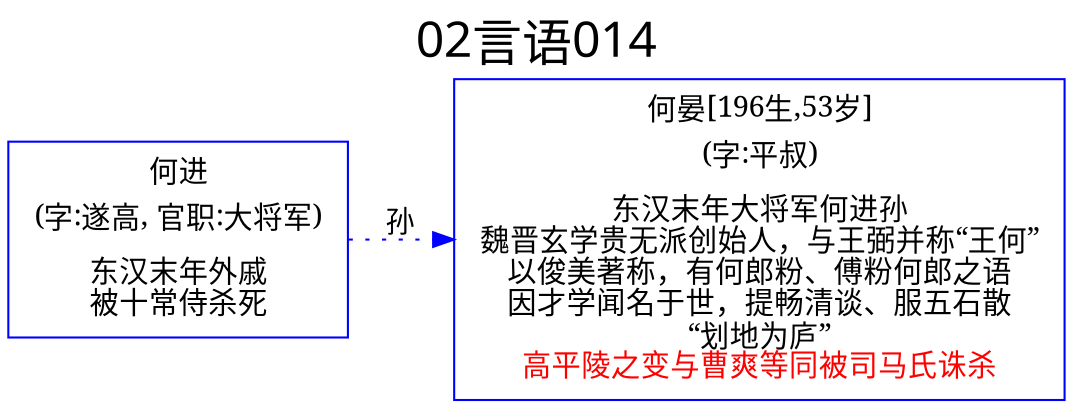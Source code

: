
digraph
{
	rankdir = "LR";
	ranksep = 0.5;
	label = "02言语014";
	labelloc = "t";
	fontsize = "24";
	fontname = "SimHei";

	graph [style="filled", color="lightgrey"];
	node [fontname="SimSun"];
	edge [fontname="SimSun"];

	何晏 [shape="box", color="blue", label=<<table border="0" cellborder="0"><tr><td>何晏[196生,53岁]</td></tr><tr><td>(字:平叔)</td></tr><tr><td></td></tr><tr><td>东汉末年大将军何进孙<br/>魏晋玄学贵无派创始人，与王弼并称“王何”<br/>以俊美著称，有何郎粉、傅粉何郎之语<br/>因才学闻名于世，提畅清谈、服五石散<br/>“划地为庐”<br/><font color = 'red'>高平陵之变与曹爽等同被司马氏诛杀</font></td></tr></table>>];
	何进 [shape="box", color="blue", label=<<table border="0" cellborder="0"><tr><td>何进</td></tr><tr><td>(字:遂高, 官职:大将军)</td></tr><tr><td></td></tr><tr><td>东汉末年外戚<br/>被十常侍杀死<br/></td></tr></table>>];

	何进 -> 何晏 [label="孙", style=dotted, color="blue"];


}
